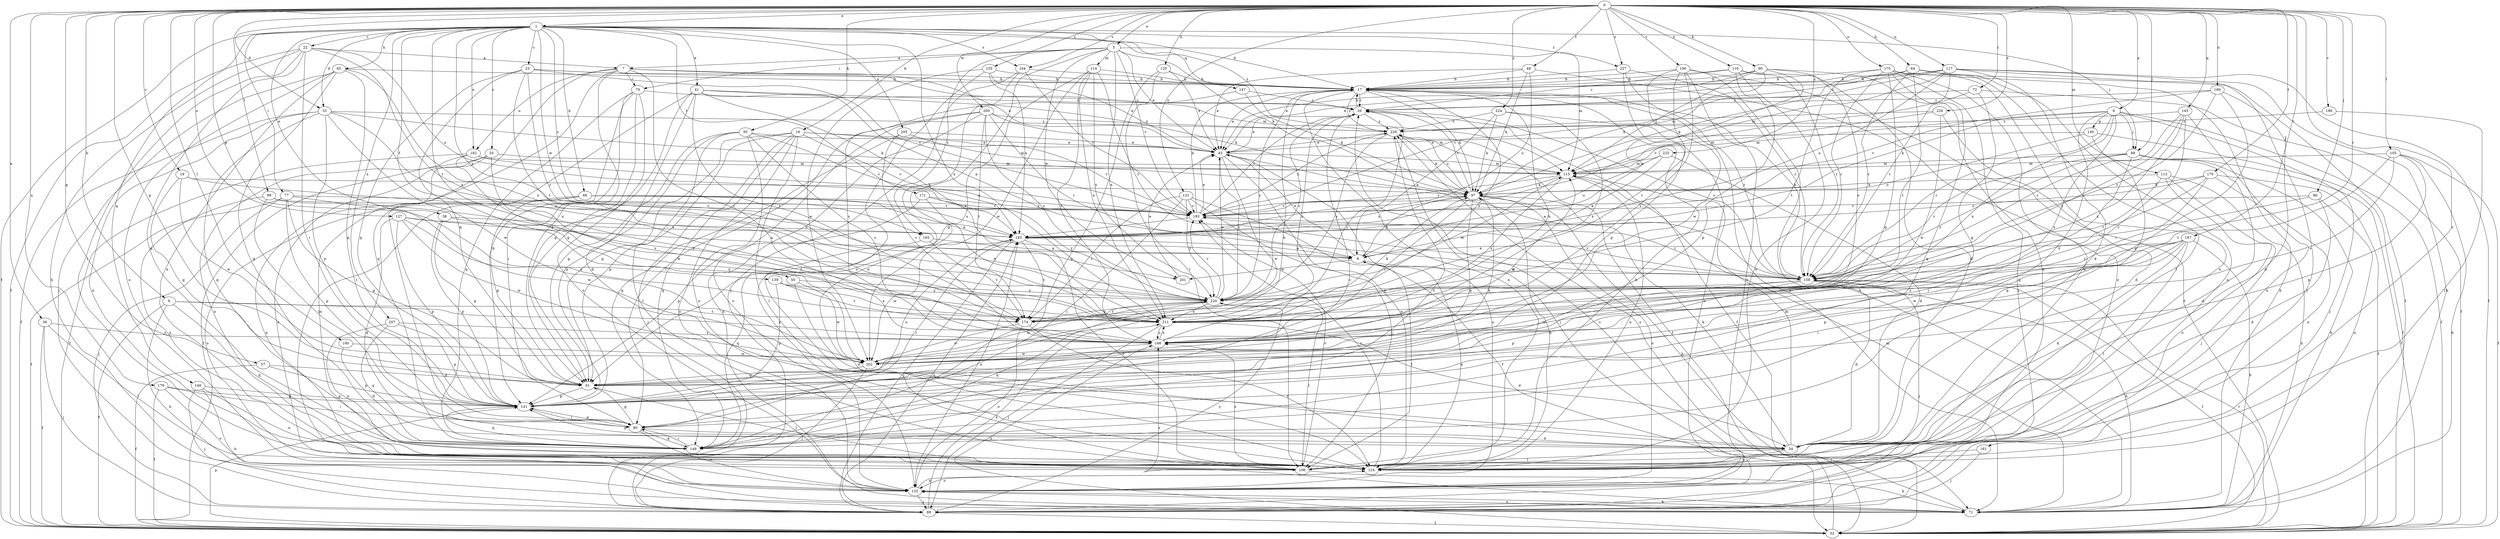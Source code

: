 strict digraph  {
0;
1;
5;
6;
7;
8;
9;
16;
17;
19;
20;
22;
23;
26;
33;
34;
36;
38;
41;
43;
48;
50;
52;
57;
61;
64;
65;
66;
71;
72;
77;
79;
80;
86;
88;
89;
90;
95;
97;
99;
100;
105;
106;
113;
114;
115;
116;
117;
120;
124;
127;
131;
133;
139;
140;
141;
145;
147;
148;
149;
155;
158;
161;
164;
165;
166;
170;
171;
174;
175;
179;
180;
182;
183;
186;
187;
190;
193;
200;
201;
202;
205;
207;
211;
220;
224;
225;
226;
227;
229;
0 -> 1  [label=a];
0 -> 5  [label=a];
0 -> 6  [label=a];
0 -> 9  [label=b];
0 -> 16  [label=b];
0 -> 19  [label=c];
0 -> 33  [label=d];
0 -> 36  [label=e];
0 -> 48  [label=f];
0 -> 57  [label=g];
0 -> 61  [label=g];
0 -> 64  [label=h];
0 -> 72  [label=i];
0 -> 86  [label=j];
0 -> 88  [label=j];
0 -> 90  [label=k];
0 -> 95  [label=k];
0 -> 99  [label=l];
0 -> 100  [label=l];
0 -> 105  [label=l];
0 -> 113  [label=m];
0 -> 116  [label=n];
0 -> 117  [label=n];
0 -> 120  [label=n];
0 -> 127  [label=o];
0 -> 131  [label=o];
0 -> 139  [label=p];
0 -> 145  [label=q];
0 -> 155  [label=r];
0 -> 158  [label=r];
0 -> 161  [label=s];
0 -> 164  [label=s];
0 -> 170  [label=t];
0 -> 175  [label=u];
0 -> 179  [label=u];
0 -> 180  [label=u];
0 -> 186  [label=v];
0 -> 187  [label=v];
0 -> 190  [label=v];
0 -> 200  [label=w];
0 -> 224  [label=z];
0 -> 225  [label=z];
0 -> 226  [label=z];
0 -> 227  [label=z];
1 -> 17  [label=b];
1 -> 20  [label=c];
1 -> 22  [label=c];
1 -> 23  [label=c];
1 -> 33  [label=d];
1 -> 38  [label=e];
1 -> 41  [label=e];
1 -> 50  [label=f];
1 -> 52  [label=f];
1 -> 65  [label=h];
1 -> 66  [label=h];
1 -> 77  [label=i];
1 -> 88  [label=j];
1 -> 147  [label=q];
1 -> 148  [label=q];
1 -> 164  [label=s];
1 -> 165  [label=s];
1 -> 171  [label=t];
1 -> 174  [label=t];
1 -> 182  [label=u];
1 -> 201  [label=w];
1 -> 205  [label=x];
1 -> 207  [label=x];
1 -> 211  [label=x];
1 -> 220  [label=y];
1 -> 227  [label=z];
1 -> 229  [label=z];
5 -> 7  [label=a];
5 -> 43  [label=e];
5 -> 79  [label=i];
5 -> 97  [label=k];
5 -> 114  [label=m];
5 -> 115  [label=m];
5 -> 133  [label=o];
5 -> 165  [label=s];
5 -> 193  [label=v];
5 -> 201  [label=w];
5 -> 211  [label=x];
6 -> 52  [label=f];
6 -> 88  [label=j];
6 -> 89  [label=j];
6 -> 97  [label=k];
6 -> 115  [label=m];
6 -> 140  [label=p];
6 -> 149  [label=q];
6 -> 158  [label=r];
6 -> 166  [label=s];
6 -> 211  [label=x];
7 -> 17  [label=b];
7 -> 43  [label=e];
7 -> 61  [label=g];
7 -> 79  [label=i];
7 -> 80  [label=i];
7 -> 149  [label=q];
7 -> 166  [label=s];
7 -> 182  [label=u];
8 -> 43  [label=e];
8 -> 97  [label=k];
8 -> 106  [label=l];
8 -> 158  [label=r];
8 -> 201  [label=w];
9 -> 52  [label=f];
9 -> 71  [label=h];
9 -> 149  [label=q];
9 -> 166  [label=s];
9 -> 174  [label=t];
16 -> 43  [label=e];
16 -> 61  [label=g];
16 -> 89  [label=j];
16 -> 106  [label=l];
16 -> 115  [label=m];
16 -> 133  [label=o];
16 -> 141  [label=p];
16 -> 149  [label=q];
16 -> 193  [label=v];
17 -> 26  [label=c];
17 -> 43  [label=e];
17 -> 97  [label=k];
17 -> 124  [label=n];
17 -> 158  [label=r];
17 -> 211  [label=x];
17 -> 220  [label=y];
17 -> 229  [label=z];
19 -> 61  [label=g];
19 -> 97  [label=k];
19 -> 183  [label=u];
19 -> 202  [label=w];
20 -> 52  [label=f];
20 -> 115  [label=m];
20 -> 124  [label=n];
20 -> 133  [label=o];
20 -> 166  [label=s];
22 -> 7  [label=a];
22 -> 52  [label=f];
22 -> 71  [label=h];
22 -> 80  [label=i];
22 -> 106  [label=l];
22 -> 149  [label=q];
22 -> 183  [label=u];
22 -> 211  [label=x];
23 -> 17  [label=b];
23 -> 61  [label=g];
23 -> 115  [label=m];
23 -> 141  [label=p];
23 -> 174  [label=t];
23 -> 193  [label=v];
23 -> 220  [label=y];
26 -> 17  [label=b];
26 -> 43  [label=e];
26 -> 52  [label=f];
26 -> 229  [label=z];
33 -> 52  [label=f];
33 -> 97  [label=k];
33 -> 124  [label=n];
33 -> 141  [label=p];
33 -> 149  [label=q];
33 -> 202  [label=w];
33 -> 211  [label=x];
33 -> 229  [label=z];
34 -> 97  [label=k];
34 -> 106  [label=l];
34 -> 115  [label=m];
34 -> 124  [label=n];
34 -> 141  [label=p];
36 -> 52  [label=f];
36 -> 89  [label=j];
36 -> 106  [label=l];
36 -> 166  [label=s];
38 -> 61  [label=g];
38 -> 141  [label=p];
38 -> 183  [label=u];
38 -> 211  [label=x];
41 -> 8  [label=a];
41 -> 26  [label=c];
41 -> 34  [label=d];
41 -> 61  [label=g];
41 -> 97  [label=k];
41 -> 106  [label=l];
41 -> 174  [label=t];
41 -> 211  [label=x];
43 -> 115  [label=m];
43 -> 124  [label=n];
43 -> 133  [label=o];
43 -> 202  [label=w];
43 -> 220  [label=y];
48 -> 17  [label=b];
48 -> 43  [label=e];
48 -> 97  [label=k];
48 -> 133  [label=o];
48 -> 183  [label=u];
50 -> 34  [label=d];
50 -> 202  [label=w];
50 -> 220  [label=y];
52 -> 26  [label=c];
52 -> 141  [label=p];
52 -> 158  [label=r];
52 -> 166  [label=s];
57 -> 52  [label=f];
57 -> 61  [label=g];
57 -> 141  [label=p];
61 -> 17  [label=b];
61 -> 97  [label=k];
61 -> 106  [label=l];
61 -> 141  [label=p];
64 -> 17  [label=b];
64 -> 43  [label=e];
64 -> 106  [label=l];
64 -> 124  [label=n];
64 -> 133  [label=o];
64 -> 158  [label=r];
64 -> 174  [label=t];
64 -> 193  [label=v];
65 -> 17  [label=b];
65 -> 89  [label=j];
65 -> 124  [label=n];
65 -> 133  [label=o];
65 -> 141  [label=p];
65 -> 149  [label=q];
65 -> 211  [label=x];
66 -> 8  [label=a];
66 -> 61  [label=g];
66 -> 124  [label=n];
66 -> 133  [label=o];
66 -> 183  [label=u];
66 -> 193  [label=v];
71 -> 115  [label=m];
71 -> 133  [label=o];
71 -> 166  [label=s];
71 -> 229  [label=z];
72 -> 26  [label=c];
72 -> 52  [label=f];
72 -> 61  [label=g];
72 -> 193  [label=v];
77 -> 52  [label=f];
77 -> 61  [label=g];
77 -> 89  [label=j];
77 -> 141  [label=p];
77 -> 193  [label=v];
77 -> 202  [label=w];
79 -> 26  [label=c];
79 -> 61  [label=g];
79 -> 80  [label=i];
79 -> 133  [label=o];
79 -> 141  [label=p];
79 -> 149  [label=q];
80 -> 34  [label=d];
80 -> 61  [label=g];
80 -> 133  [label=o];
80 -> 141  [label=p];
80 -> 149  [label=q];
86 -> 34  [label=d];
86 -> 124  [label=n];
86 -> 158  [label=r];
86 -> 193  [label=v];
88 -> 34  [label=d];
88 -> 52  [label=f];
88 -> 71  [label=h];
88 -> 80  [label=i];
88 -> 115  [label=m];
88 -> 158  [label=r];
88 -> 220  [label=y];
89 -> 52  [label=f];
89 -> 183  [label=u];
89 -> 211  [label=x];
89 -> 220  [label=y];
90 -> 8  [label=a];
90 -> 17  [label=b];
90 -> 43  [label=e];
90 -> 97  [label=k];
90 -> 115  [label=m];
90 -> 124  [label=n];
90 -> 211  [label=x];
95 -> 43  [label=e];
95 -> 61  [label=g];
95 -> 106  [label=l];
95 -> 124  [label=n];
95 -> 141  [label=p];
95 -> 166  [label=s];
95 -> 193  [label=v];
97 -> 26  [label=c];
97 -> 61  [label=g];
97 -> 71  [label=h];
97 -> 133  [label=o];
97 -> 166  [label=s];
97 -> 183  [label=u];
97 -> 193  [label=v];
97 -> 229  [label=z];
99 -> 80  [label=i];
99 -> 124  [label=n];
99 -> 193  [label=v];
99 -> 220  [label=y];
100 -> 34  [label=d];
100 -> 202  [label=w];
105 -> 52  [label=f];
105 -> 71  [label=h];
105 -> 115  [label=m];
105 -> 141  [label=p];
105 -> 166  [label=s];
105 -> 174  [label=t];
106 -> 17  [label=b];
106 -> 71  [label=h];
106 -> 166  [label=s];
106 -> 193  [label=v];
113 -> 71  [label=h];
113 -> 89  [label=j];
113 -> 97  [label=k];
113 -> 133  [label=o];
113 -> 158  [label=r];
114 -> 17  [label=b];
114 -> 61  [label=g];
114 -> 158  [label=r];
114 -> 166  [label=s];
114 -> 202  [label=w];
114 -> 211  [label=x];
114 -> 220  [label=y];
115 -> 97  [label=k];
115 -> 124  [label=n];
115 -> 193  [label=v];
115 -> 211  [label=x];
116 -> 17  [label=b];
116 -> 26  [label=c];
116 -> 34  [label=d];
116 -> 124  [label=n];
116 -> 141  [label=p];
116 -> 158  [label=r];
117 -> 17  [label=b];
117 -> 26  [label=c];
117 -> 34  [label=d];
117 -> 52  [label=f];
117 -> 71  [label=h];
117 -> 89  [label=j];
117 -> 97  [label=k];
117 -> 115  [label=m];
117 -> 158  [label=r];
117 -> 183  [label=u];
120 -> 17  [label=b];
120 -> 43  [label=e];
120 -> 106  [label=l];
120 -> 149  [label=q];
124 -> 8  [label=a];
124 -> 97  [label=k];
124 -> 133  [label=o];
124 -> 193  [label=v];
127 -> 8  [label=a];
127 -> 34  [label=d];
127 -> 141  [label=p];
127 -> 183  [label=u];
127 -> 202  [label=w];
127 -> 211  [label=x];
131 -> 52  [label=f];
131 -> 80  [label=i];
131 -> 106  [label=l];
131 -> 174  [label=t];
131 -> 193  [label=v];
131 -> 220  [label=y];
133 -> 71  [label=h];
133 -> 89  [label=j];
133 -> 124  [label=n];
133 -> 183  [label=u];
139 -> 141  [label=p];
139 -> 174  [label=t];
139 -> 211  [label=x];
139 -> 220  [label=y];
140 -> 43  [label=e];
140 -> 52  [label=f];
140 -> 149  [label=q];
140 -> 183  [label=u];
141 -> 80  [label=i];
141 -> 149  [label=q];
141 -> 183  [label=u];
145 -> 124  [label=n];
145 -> 158  [label=r];
145 -> 166  [label=s];
145 -> 211  [label=x];
145 -> 220  [label=y];
145 -> 229  [label=z];
147 -> 26  [label=c];
147 -> 97  [label=k];
147 -> 166  [label=s];
148 -> 71  [label=h];
148 -> 89  [label=j];
148 -> 124  [label=n];
148 -> 141  [label=p];
149 -> 26  [label=c];
149 -> 80  [label=i];
149 -> 229  [label=z];
155 -> 17  [label=b];
155 -> 43  [label=e];
155 -> 124  [label=n];
155 -> 183  [label=u];
155 -> 202  [label=w];
158 -> 17  [label=b];
158 -> 26  [label=c];
158 -> 34  [label=d];
158 -> 43  [label=e];
158 -> 52  [label=f];
158 -> 71  [label=h];
158 -> 89  [label=j];
158 -> 141  [label=p];
158 -> 193  [label=v];
158 -> 202  [label=w];
158 -> 220  [label=y];
161 -> 89  [label=j];
161 -> 106  [label=l];
164 -> 17  [label=b];
164 -> 89  [label=j];
164 -> 124  [label=n];
164 -> 193  [label=v];
165 -> 8  [label=a];
165 -> 149  [label=q];
165 -> 174  [label=t];
166 -> 17  [label=b];
166 -> 26  [label=c];
166 -> 202  [label=w];
166 -> 211  [label=x];
170 -> 52  [label=f];
170 -> 97  [label=k];
170 -> 124  [label=n];
170 -> 166  [label=s];
170 -> 183  [label=u];
170 -> 211  [label=x];
171 -> 141  [label=p];
171 -> 193  [label=v];
171 -> 211  [label=x];
171 -> 220  [label=y];
174 -> 124  [label=n];
174 -> 133  [label=o];
174 -> 202  [label=w];
174 -> 220  [label=y];
175 -> 17  [label=b];
175 -> 52  [label=f];
175 -> 61  [label=g];
175 -> 71  [label=h];
175 -> 89  [label=j];
175 -> 124  [label=n];
175 -> 149  [label=q];
175 -> 158  [label=r];
175 -> 174  [label=t];
179 -> 52  [label=f];
179 -> 80  [label=i];
179 -> 133  [label=o];
179 -> 141  [label=p];
180 -> 26  [label=c];
180 -> 34  [label=d];
180 -> 141  [label=p];
180 -> 158  [label=r];
180 -> 193  [label=v];
182 -> 52  [label=f];
182 -> 115  [label=m];
182 -> 124  [label=n];
182 -> 183  [label=u];
182 -> 202  [label=w];
183 -> 8  [label=a];
183 -> 80  [label=i];
183 -> 89  [label=j];
183 -> 106  [label=l];
183 -> 174  [label=t];
183 -> 202  [label=w];
186 -> 106  [label=l];
186 -> 229  [label=z];
187 -> 8  [label=a];
187 -> 34  [label=d];
187 -> 71  [label=h];
187 -> 80  [label=i];
187 -> 106  [label=l];
187 -> 141  [label=p];
187 -> 166  [label=s];
187 -> 202  [label=w];
190 -> 17  [label=b];
190 -> 52  [label=f];
190 -> 71  [label=h];
190 -> 133  [label=o];
190 -> 166  [label=s];
190 -> 174  [label=t];
190 -> 202  [label=w];
193 -> 17  [label=b];
193 -> 26  [label=c];
193 -> 43  [label=e];
193 -> 158  [label=r];
193 -> 183  [label=u];
193 -> 229  [label=z];
200 -> 71  [label=h];
200 -> 80  [label=i];
200 -> 115  [label=m];
200 -> 133  [label=o];
200 -> 158  [label=r];
200 -> 174  [label=t];
200 -> 220  [label=y];
200 -> 229  [label=z];
201 -> 43  [label=e];
202 -> 61  [label=g];
202 -> 89  [label=j];
202 -> 115  [label=m];
205 -> 43  [label=e];
205 -> 149  [label=q];
205 -> 166  [label=s];
205 -> 193  [label=v];
207 -> 124  [label=n];
207 -> 141  [label=p];
207 -> 149  [label=q];
207 -> 166  [label=s];
211 -> 26  [label=c];
211 -> 34  [label=d];
211 -> 89  [label=j];
211 -> 97  [label=k];
211 -> 166  [label=s];
220 -> 26  [label=c];
220 -> 43  [label=e];
220 -> 106  [label=l];
220 -> 115  [label=m];
220 -> 149  [label=q];
220 -> 174  [label=t];
220 -> 193  [label=v];
220 -> 202  [label=w];
220 -> 211  [label=x];
224 -> 8  [label=a];
224 -> 97  [label=k];
224 -> 133  [label=o];
224 -> 211  [label=x];
224 -> 229  [label=z];
225 -> 8  [label=a];
225 -> 34  [label=d];
225 -> 115  [label=m];
225 -> 183  [label=u];
226 -> 34  [label=d];
226 -> 115  [label=m];
226 -> 202  [label=w];
226 -> 229  [label=z];
227 -> 17  [label=b];
227 -> 71  [label=h];
227 -> 141  [label=p];
227 -> 158  [label=r];
229 -> 43  [label=e];
229 -> 52  [label=f];
229 -> 89  [label=j];
229 -> 97  [label=k];
229 -> 220  [label=y];
}
